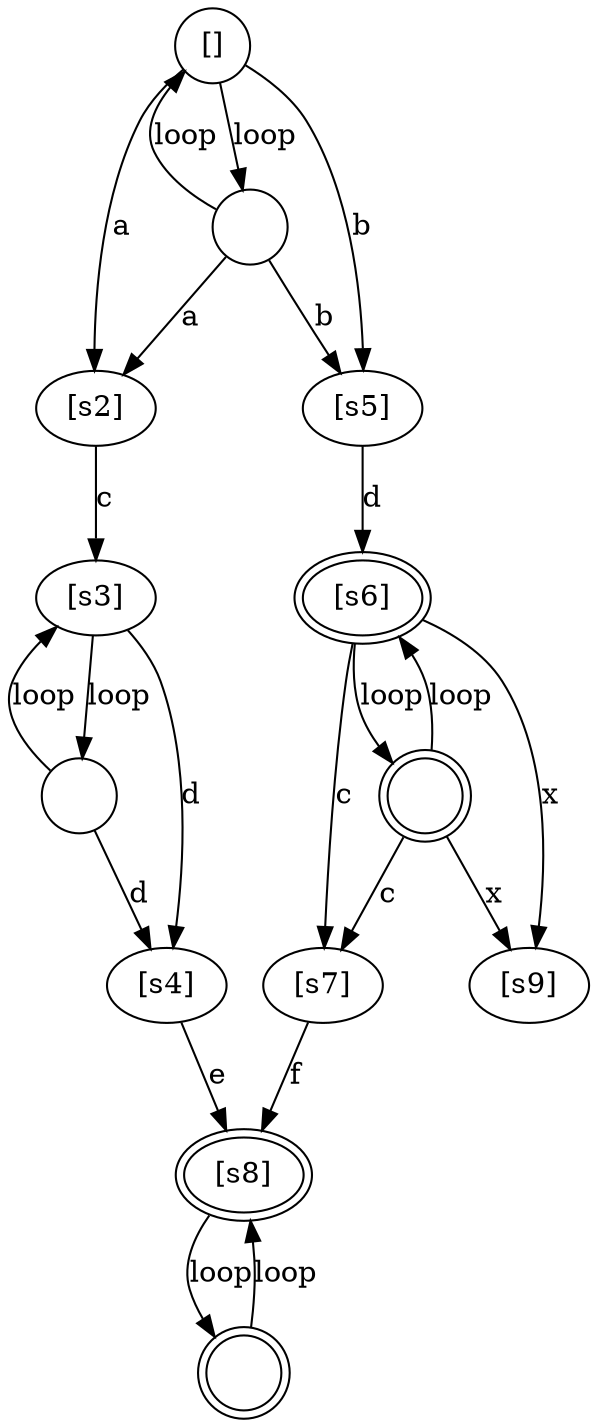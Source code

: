 digraph G {
    node [width=0.5];
x73ee7de0 [label="[]"]
x73ee8880 [label="[s2]"]
x73eeadc0 [label="[s3]"]
x73ea6280 [label="[s4]"]
x73ea6780 [label="[s5]"]
x73ee74e0 [label="[s6]",peripheries=2]
x73ed1090 [label="[s7]"]
x73ea6aa0 [label="[s8]",peripheries=2]
x73ee56f0 [label="[s9]"]
x73ee56a0 [label=""]
x73ee50d0 [label=""]
x73ee5080 [label="",peripheries=2]
x73ee8f60 [label="",peripheries=2]
x73ee7de0 -> x73ee8880 [label="a"]
x73ee8880 -> x73eeadc0 [label="c"]
x73eeadc0 -> x73ea6280 [label="d"]
x73ea6280 -> x73ea6aa0 [label="e"]
x73ee7de0 -> x73ea6780 [label="b"]
x73ea6780 -> x73ee74e0 [label="d"]
x73ee74e0 -> x73ed1090 [label="c"]
x73ed1090 -> x73ea6aa0 [label="f"]
x73ee74e0 -> x73ee56f0 [label="x"]
x73ee56a0 -> x73ee8880 [label="a"]
x73ee56a0 -> x73ea6780 [label="b"]
x73ee7de0 -> x73ee56a0 [label="loop"]
x73ee56a0 -> x73ee7de0 [label="loop"]
x73ee50d0 -> x73ea6280 [label="d"]
x73eeadc0 -> x73ee50d0 [label="loop"]
x73ee50d0 -> x73eeadc0 [label="loop"]
x73ee5080 -> x73ed1090 [label="c"]
x73ee5080 -> x73ee56f0 [label="x"]
x73ee74e0 -> x73ee5080 [label="loop"]
x73ee5080 -> x73ee74e0 [label="loop"]
x73ea6aa0 -> x73ee8f60 [label="loop"]
x73ee8f60 -> x73ea6aa0 [label="loop"]
}
